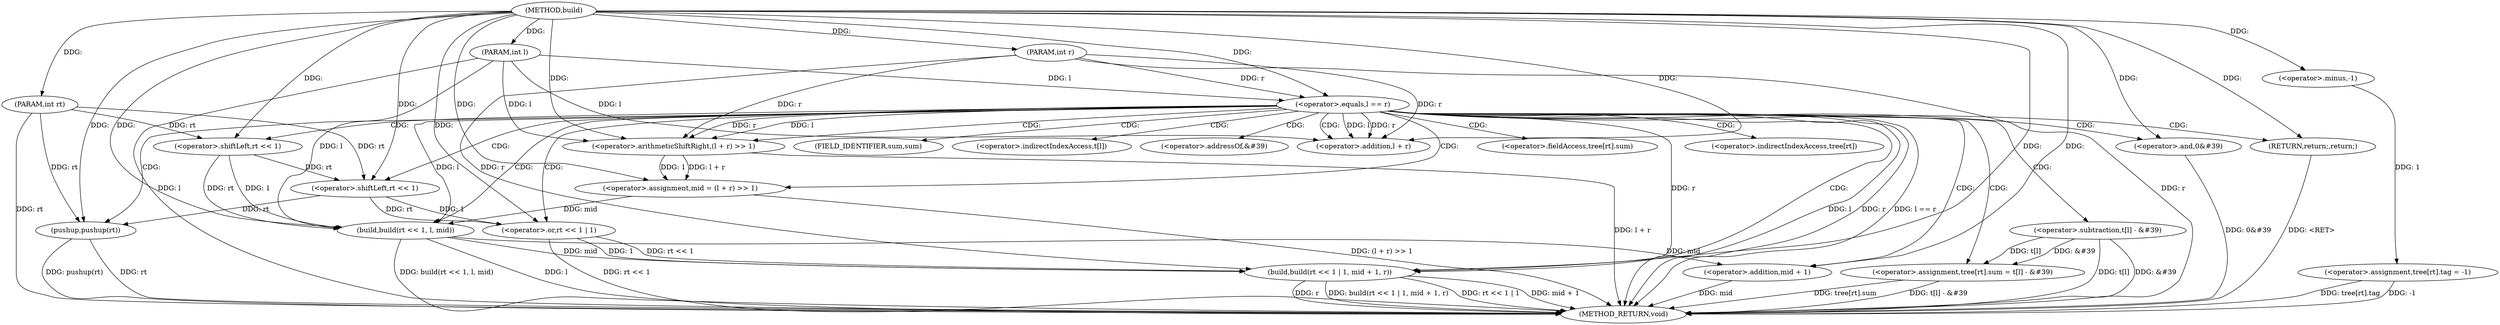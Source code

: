 digraph "build" {  
"1000233" [label = "(METHOD,build)" ]
"1000293" [label = "(METHOD_RETURN,void)" ]
"1000234" [label = "(PARAM,int rt)" ]
"1000235" [label = "(PARAM,int l)" ]
"1000236" [label = "(PARAM,int r)" ]
"1000238" [label = "(<operator>.assignment,tree[rt].tag = -1)" ]
"1000268" [label = "(<operator>.assignment,mid = (l + r) >> 1)" ]
"1000275" [label = "(build,build(rt << 1, l, mid))" ]
"1000281" [label = "(build,build(rt << 1 | 1, mid + 1, r))" ]
"1000291" [label = "(pushup,pushup(rt))" ]
"1000247" [label = "(<operator>.equals,l == r)" ]
"1000244" [label = "(<operator>.minus,-1)" ]
"1000251" [label = "(<operator>.assignment,tree[rt].sum = t[l] - &#39)" ]
"1000263" [label = "(<operator>.and,0&#39)" ]
"1000266" [label = "(RETURN,return;,return;)" ]
"1000270" [label = "(<operator>.arithmeticShiftRight,(l + r) >> 1)" ]
"1000276" [label = "(<operator>.shiftLeft,rt << 1)" ]
"1000282" [label = "(<operator>.or,rt << 1 | 1)" ]
"1000287" [label = "(<operator>.addition,mid + 1)" ]
"1000271" [label = "(<operator>.addition,l + r)" ]
"1000283" [label = "(<operator>.shiftLeft,rt << 1)" ]
"1000257" [label = "(<operator>.subtraction,t[l] - &#39)" ]
"1000252" [label = "(<operator>.fieldAccess,tree[rt].sum)" ]
"1000253" [label = "(<operator>.indirectIndexAccess,tree[rt])" ]
"1000256" [label = "(FIELD_IDENTIFIER,sum,sum)" ]
"1000258" [label = "(<operator>.indirectIndexAccess,t[l])" ]
"1000261" [label = "(<operator>.addressOf,&#39)" ]
  "1000234" -> "1000293"  [ label = "DDG: rt"] 
  "1000235" -> "1000293"  [ label = "DDG: l"] 
  "1000236" -> "1000293"  [ label = "DDG: r"] 
  "1000238" -> "1000293"  [ label = "DDG: tree[rt].tag"] 
  "1000238" -> "1000293"  [ label = "DDG: -1"] 
  "1000247" -> "1000293"  [ label = "DDG: l"] 
  "1000247" -> "1000293"  [ label = "DDG: r"] 
  "1000247" -> "1000293"  [ label = "DDG: l == r"] 
  "1000270" -> "1000293"  [ label = "DDG: l + r"] 
  "1000268" -> "1000293"  [ label = "DDG: (l + r) >> 1"] 
  "1000275" -> "1000293"  [ label = "DDG: l"] 
  "1000275" -> "1000293"  [ label = "DDG: build(rt << 1, l, mid)"] 
  "1000282" -> "1000293"  [ label = "DDG: rt << 1"] 
  "1000281" -> "1000293"  [ label = "DDG: rt << 1 | 1"] 
  "1000287" -> "1000293"  [ label = "DDG: mid"] 
  "1000281" -> "1000293"  [ label = "DDG: mid + 1"] 
  "1000281" -> "1000293"  [ label = "DDG: r"] 
  "1000281" -> "1000293"  [ label = "DDG: build(rt << 1 | 1, mid + 1, r)"] 
  "1000291" -> "1000293"  [ label = "DDG: rt"] 
  "1000291" -> "1000293"  [ label = "DDG: pushup(rt)"] 
  "1000251" -> "1000293"  [ label = "DDG: tree[rt].sum"] 
  "1000257" -> "1000293"  [ label = "DDG: t[l]"] 
  "1000257" -> "1000293"  [ label = "DDG: &#39"] 
  "1000251" -> "1000293"  [ label = "DDG: t[l] - &#39"] 
  "1000263" -> "1000293"  [ label = "DDG: 0&#39"] 
  "1000266" -> "1000293"  [ label = "DDG: <RET>"] 
  "1000233" -> "1000234"  [ label = "DDG: "] 
  "1000233" -> "1000235"  [ label = "DDG: "] 
  "1000233" -> "1000236"  [ label = "DDG: "] 
  "1000244" -> "1000238"  [ label = "DDG: 1"] 
  "1000270" -> "1000268"  [ label = "DDG: l + r"] 
  "1000270" -> "1000268"  [ label = "DDG: 1"] 
  "1000233" -> "1000268"  [ label = "DDG: "] 
  "1000276" -> "1000275"  [ label = "DDG: 1"] 
  "1000276" -> "1000275"  [ label = "DDG: rt"] 
  "1000235" -> "1000275"  [ label = "DDG: l"] 
  "1000233" -> "1000275"  [ label = "DDG: "] 
  "1000247" -> "1000275"  [ label = "DDG: l"] 
  "1000268" -> "1000275"  [ label = "DDG: mid"] 
  "1000282" -> "1000281"  [ label = "DDG: rt << 1"] 
  "1000282" -> "1000281"  [ label = "DDG: 1"] 
  "1000275" -> "1000281"  [ label = "DDG: mid"] 
  "1000233" -> "1000281"  [ label = "DDG: "] 
  "1000236" -> "1000281"  [ label = "DDG: r"] 
  "1000247" -> "1000281"  [ label = "DDG: r"] 
  "1000283" -> "1000291"  [ label = "DDG: rt"] 
  "1000234" -> "1000291"  [ label = "DDG: rt"] 
  "1000233" -> "1000291"  [ label = "DDG: "] 
  "1000233" -> "1000244"  [ label = "DDG: "] 
  "1000235" -> "1000247"  [ label = "DDG: l"] 
  "1000233" -> "1000247"  [ label = "DDG: "] 
  "1000236" -> "1000247"  [ label = "DDG: r"] 
  "1000257" -> "1000251"  [ label = "DDG: &#39"] 
  "1000257" -> "1000251"  [ label = "DDG: t[l]"] 
  "1000233" -> "1000266"  [ label = "DDG: "] 
  "1000247" -> "1000270"  [ label = "DDG: r"] 
  "1000236" -> "1000270"  [ label = "DDG: r"] 
  "1000233" -> "1000270"  [ label = "DDG: "] 
  "1000247" -> "1000270"  [ label = "DDG: l"] 
  "1000235" -> "1000270"  [ label = "DDG: l"] 
  "1000234" -> "1000276"  [ label = "DDG: rt"] 
  "1000233" -> "1000276"  [ label = "DDG: "] 
  "1000283" -> "1000282"  [ label = "DDG: 1"] 
  "1000283" -> "1000282"  [ label = "DDG: rt"] 
  "1000233" -> "1000282"  [ label = "DDG: "] 
  "1000275" -> "1000287"  [ label = "DDG: mid"] 
  "1000233" -> "1000287"  [ label = "DDG: "] 
  "1000233" -> "1000263"  [ label = "DDG: "] 
  "1000247" -> "1000271"  [ label = "DDG: l"] 
  "1000235" -> "1000271"  [ label = "DDG: l"] 
  "1000233" -> "1000271"  [ label = "DDG: "] 
  "1000247" -> "1000271"  [ label = "DDG: r"] 
  "1000236" -> "1000271"  [ label = "DDG: r"] 
  "1000276" -> "1000283"  [ label = "DDG: rt"] 
  "1000234" -> "1000283"  [ label = "DDG: rt"] 
  "1000233" -> "1000283"  [ label = "DDG: "] 
  "1000247" -> "1000283"  [ label = "CDG: "] 
  "1000247" -> "1000281"  [ label = "CDG: "] 
  "1000247" -> "1000258"  [ label = "CDG: "] 
  "1000247" -> "1000282"  [ label = "CDG: "] 
  "1000247" -> "1000271"  [ label = "CDG: "] 
  "1000247" -> "1000253"  [ label = "CDG: "] 
  "1000247" -> "1000261"  [ label = "CDG: "] 
  "1000247" -> "1000252"  [ label = "CDG: "] 
  "1000247" -> "1000268"  [ label = "CDG: "] 
  "1000247" -> "1000257"  [ label = "CDG: "] 
  "1000247" -> "1000276"  [ label = "CDG: "] 
  "1000247" -> "1000287"  [ label = "CDG: "] 
  "1000247" -> "1000256"  [ label = "CDG: "] 
  "1000247" -> "1000263"  [ label = "CDG: "] 
  "1000247" -> "1000291"  [ label = "CDG: "] 
  "1000247" -> "1000270"  [ label = "CDG: "] 
  "1000247" -> "1000251"  [ label = "CDG: "] 
  "1000247" -> "1000266"  [ label = "CDG: "] 
  "1000247" -> "1000275"  [ label = "CDG: "] 
}

